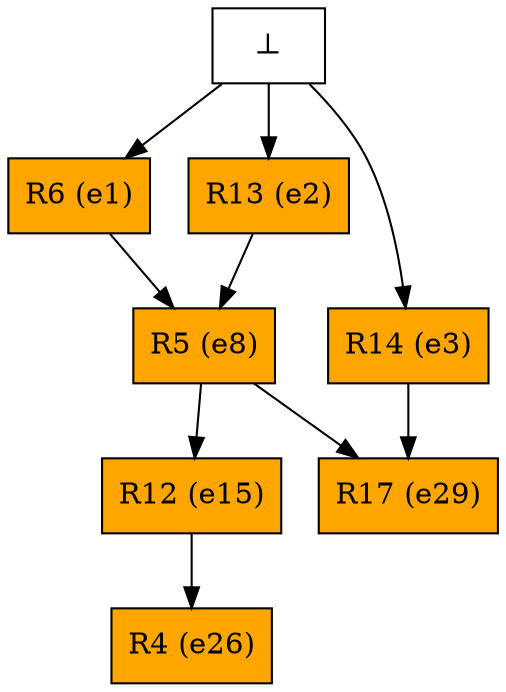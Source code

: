 digraph test {
  e1 -> e8;
  e2 -> e8;
  e8 -> e15;
  e15 -> e26;
  e3 -> e29;
  e8 -> e29;
  e0 -> e1;
  e0 -> e2;
  e0 -> e3;
  e1 [color="black" fillcolor="orange:orange" label="R6 (e1)" shape=box style=filled];
  e2 [color="black" fillcolor="orange:orange" label="R13 (e2)" shape=box style=filled];
  e3 [color="black" fillcolor="orange:orange" label="R14 (e3)" shape=box style=filled];
  e8 [color="black" fillcolor="orange:orange" label="R5 (e8)" shape=box style=filled];
  e15 [color="black" fillcolor="orange:orange" label="R12 (e15)" shape=box style=filled];
  e26 [color="black" fillcolor="orange:orange" label="R4 (e26)" shape=box style=filled];
  e29 [color="black" fillcolor="orange:orange" label="R17 (e29)" shape=box style=filled];
  e0 [fillcolor="white" label="⊥" shape=box style=filled];
}
